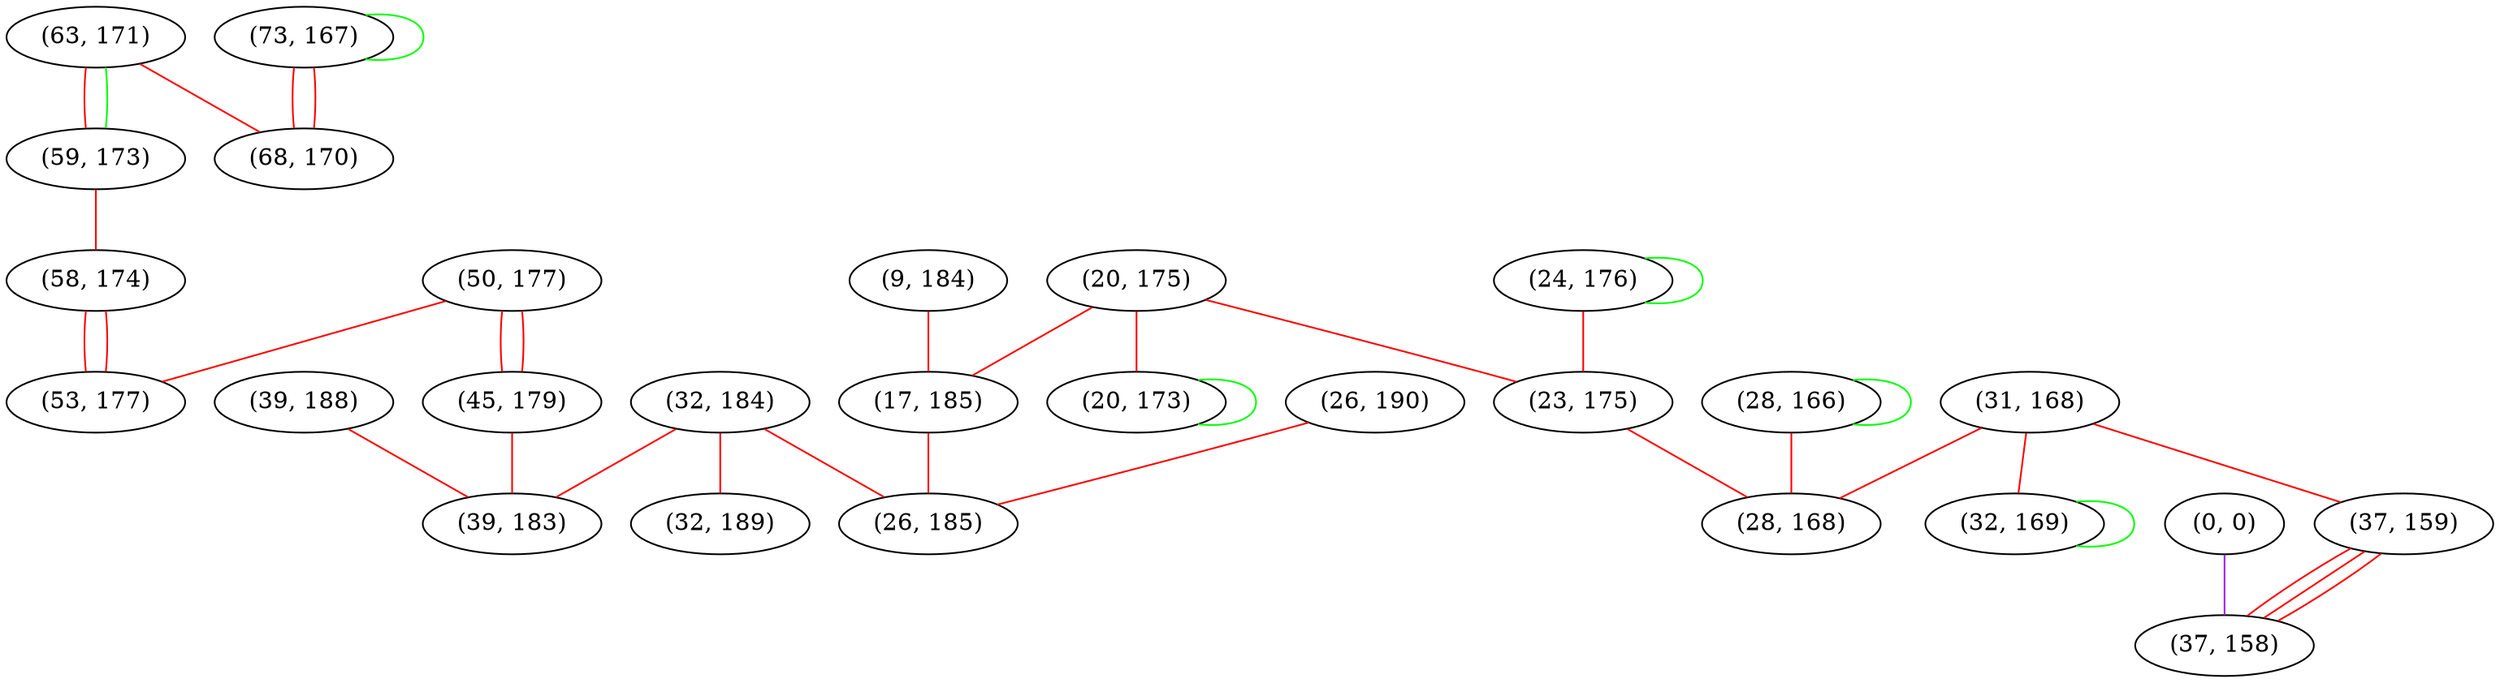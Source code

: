 graph "" {
"(63, 171)";
"(31, 168)";
"(50, 177)";
"(59, 173)";
"(0, 0)";
"(20, 175)";
"(28, 166)";
"(73, 167)";
"(37, 159)";
"(26, 190)";
"(32, 169)";
"(37, 158)";
"(58, 174)";
"(24, 176)";
"(23, 175)";
"(45, 179)";
"(9, 184)";
"(20, 173)";
"(68, 170)";
"(32, 184)";
"(28, 168)";
"(17, 185)";
"(39, 188)";
"(53, 177)";
"(32, 189)";
"(39, 183)";
"(26, 185)";
"(63, 171)" -- "(68, 170)"  [color=red, key=0, weight=1];
"(63, 171)" -- "(59, 173)"  [color=red, key=0, weight=1];
"(63, 171)" -- "(59, 173)"  [color=green, key=1, weight=2];
"(31, 168)" -- "(32, 169)"  [color=red, key=0, weight=1];
"(31, 168)" -- "(37, 159)"  [color=red, key=0, weight=1];
"(31, 168)" -- "(28, 168)"  [color=red, key=0, weight=1];
"(50, 177)" -- "(53, 177)"  [color=red, key=0, weight=1];
"(50, 177)" -- "(45, 179)"  [color=red, key=0, weight=1];
"(50, 177)" -- "(45, 179)"  [color=red, key=1, weight=1];
"(59, 173)" -- "(58, 174)"  [color=red, key=0, weight=1];
"(0, 0)" -- "(37, 158)"  [color=purple, key=0, weight=4];
"(20, 175)" -- "(20, 173)"  [color=red, key=0, weight=1];
"(20, 175)" -- "(17, 185)"  [color=red, key=0, weight=1];
"(20, 175)" -- "(23, 175)"  [color=red, key=0, weight=1];
"(28, 166)" -- "(28, 166)"  [color=green, key=0, weight=2];
"(28, 166)" -- "(28, 168)"  [color=red, key=0, weight=1];
"(73, 167)" -- "(68, 170)"  [color=red, key=0, weight=1];
"(73, 167)" -- "(68, 170)"  [color=red, key=1, weight=1];
"(73, 167)" -- "(73, 167)"  [color=green, key=0, weight=2];
"(37, 159)" -- "(37, 158)"  [color=red, key=0, weight=1];
"(37, 159)" -- "(37, 158)"  [color=red, key=1, weight=1];
"(37, 159)" -- "(37, 158)"  [color=red, key=2, weight=1];
"(26, 190)" -- "(26, 185)"  [color=red, key=0, weight=1];
"(32, 169)" -- "(32, 169)"  [color=green, key=0, weight=2];
"(58, 174)" -- "(53, 177)"  [color=red, key=0, weight=1];
"(58, 174)" -- "(53, 177)"  [color=red, key=1, weight=1];
"(24, 176)" -- "(24, 176)"  [color=green, key=0, weight=2];
"(24, 176)" -- "(23, 175)"  [color=red, key=0, weight=1];
"(23, 175)" -- "(28, 168)"  [color=red, key=0, weight=1];
"(45, 179)" -- "(39, 183)"  [color=red, key=0, weight=1];
"(9, 184)" -- "(17, 185)"  [color=red, key=0, weight=1];
"(20, 173)" -- "(20, 173)"  [color=green, key=0, weight=2];
"(32, 184)" -- "(32, 189)"  [color=red, key=0, weight=1];
"(32, 184)" -- "(39, 183)"  [color=red, key=0, weight=1];
"(32, 184)" -- "(26, 185)"  [color=red, key=0, weight=1];
"(17, 185)" -- "(26, 185)"  [color=red, key=0, weight=1];
"(39, 188)" -- "(39, 183)"  [color=red, key=0, weight=1];
}
